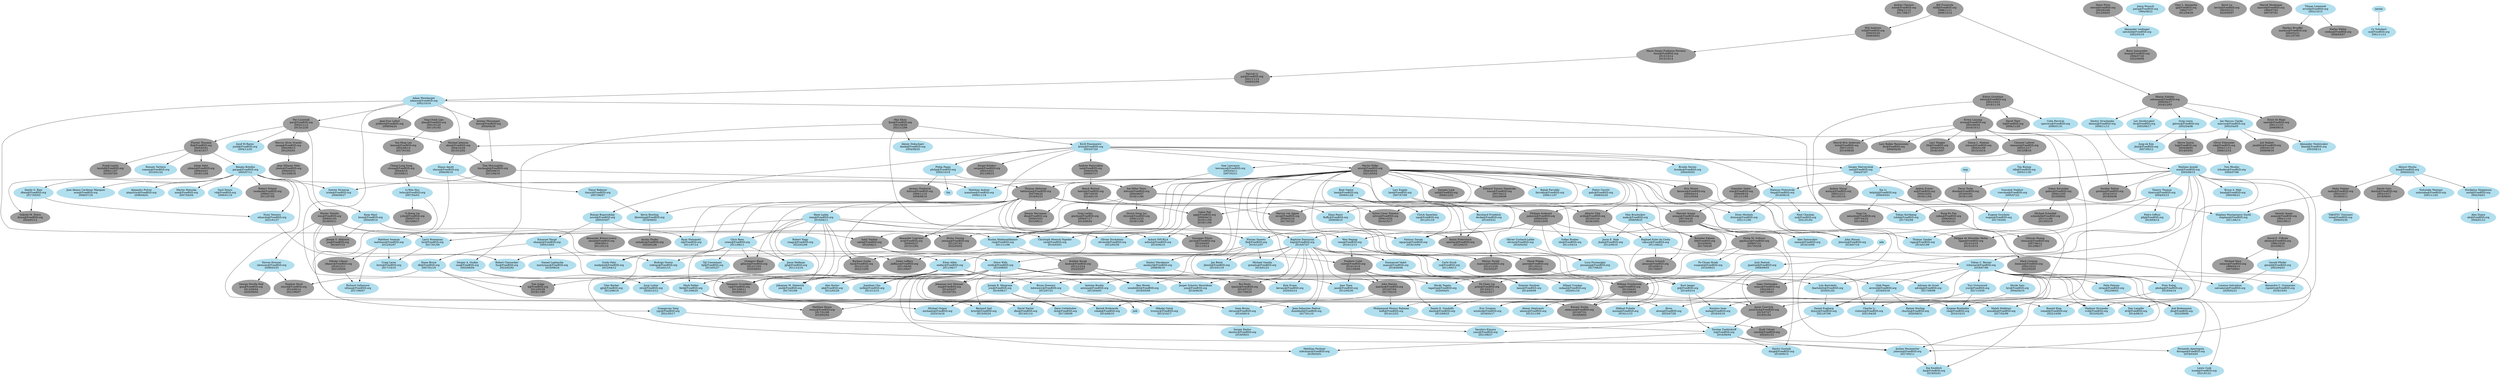 
# This file is meant to list all FreeBSD ports committers and describe the
# mentor-mentee relationships between them.
# The graphical output can be generated from this file with the following
# command:
# $ dot -T png -o file.png committers-ports.dot
#
# The dot binary is part of the graphics/graphviz port.

digraph ports {

# Node definitions follow this example:
#
#   foo [label="Foo Bar\nfoo@FreeBSD.org\n????/??/??"]
#
# ????/??/?? is the date when the commit bit was obtained, usually the one you
# can find in git logs for the access file in the internal/admin branch.
# Use YYYY/MM/DD format.
#
# For returned commit bits, the node definition will follow this example:
#
#   foo [label="Foo Bar\nfoo@FreeBSD.org\n????/??/??\n????/??/??"]
#
# The first date is the same as for an active committer, the second date is
# the date when the commit bit has been returned. Again, check git logs.

node [color=grey62, style=filled, bgcolor=black];

# Alumni go here.. Try to keep things sorted.

ache [label="Andrey Chernov\nache@FreeBSD.org\n1994/11/15\n2017/08/17"]
ahze [label="Michael Johnson\nahze@FreeBSD.org\n2004/10/29\n2013/12/02"]
alexbl [label="Alexander Botero-Lowry\nalexbl@FreeBSD.org\n2006/09/11\n2011/01/14"]
alonso [label="Alonso Schaich\nalonso@FreeBSD.org\n2014/08/14\n2017/08/07"]
anray [label="Andrey Slusar\nanray@FreeBSD.org\n2005/12/11\n2011/01/14"]
araujo [label="Marcelo Araujo\naraujo@FreeBSD.org\n2007/04/26\n2020/11/03"]
asami [label="Satoshi Asami\nasami@FreeBSD.org\n1994/11/18\n2001/09/11"]
ashafer [label="Austin Shafer\nashafer@FreeBSD.org\n2025/01/26"]
avilla [label="Alberto Villa\navilla@FreeBSD.org\n2010/01/24\n2018/10/01"]
avl [label="Alexander Logvinov\navl@FreeBSD.org\n2009/05/27\n2013/12/02"]
az [label="Andrej Zverev\naz@FreeBSD.org\n2005/10/03\n2019/11/04"]
bar [label="Barbara Guida\nbar@FreeBSD.org\n2012/11/25\n2022/12/05"]
beech [label="Beech Rintoul\nbeech@FreeBSD.org\n2007/05/30\n2014/01/10"]
bf [label="Brendan Fabeny\nbf@FreeBSD.org\n2010/06/02\n2017/04/29"]
billf [label="Bill Fumerola\nbillf@FreeBSD.org\n1998/11/11\n2006/12/14"]
brix [label="Henrik Brix Andersen\nbrix@FreeBSD.org\n2007/10/31\n2015/08/26"]
bsam [label="Boris Samorodov\nbsam@FreeBSD.org\n2006/07/20\n2022/06/06"]
chinsan [label="Chinsan Huang\nchinsan@FreeBSD.org\n2007/06/12\n2013/08/17"]
clement [label="Clement Laforet\nclement@FreeBSD.org\n2003/12/17\n2013/08/18"]
clsung [label="Cheng-Lung Sung\nclsung@FreeBSD.org\n2004/8/18\n2015/06/11"]
culot [label="Frederic Culot\nculot@FreeBSD.org\n2010/10/16\n2021/09/06"]
daichi [label="Daichi Goto\ndaichi@FreeBSD.org\n2002/10/17\n2018/06/01"]
dhn [label="Dennis Herrmann\ndhn@FreeBSD.org\n2009/03/03\n2015/06/11"]
dryice [label="Dryice Dong Liu\ndryice@FreeBSD.org\n2006/12/25\n2018/11/06"]
dteske [label="Devin Teske\ndteske@FreeBSD.org\n2018/03/01\n2019/11/05"]
dutra [label="Gabriel M. Dutra\ndutra@FreeBSD.org\n2024/01/12"]
edwin [label="Edwin Groothuis\nedwin@FreeBSD.org\n2002/10/22\n2016/11/16"]
eik [label="Oliver Eikemeier\neik@FreeBSD.org\n2003/11/12\n2006/12/14"]
erwin [label="Erwin Lansing\nerwin@FreeBSD.org\n2003/06/04\n2016/10/12"]
fjoe [label="Max Khon\nfjoe@FreeBSD.org\n2001/08/06\n2021/12/06"]
flz [label="Florent Thoumie\nflz@FreeBSD.org\n2005/03/01\n2014/10/17"]
gabor [label="Gabor Kovesdan\ngabor@FreeBSD.org\n2006/12/05\n2019/09/02"]
gblach [label="Grzegorz Blach\ngblach@FreeBSD.org\n2012/11/03\n2020/08/03"]
gj [label="Gary L. Jennejohn\ngj@FreeBSD.org\n1994/??/??\n2012/04/20"]
glarkin [label="Greg Larkin\nglarkin@FreeBSD.org\n2008/07/17\n2014/06/04"]
gnn [label="George Neville-Neil\ngnn@FreeBSD.org\n2013/09/04\n2020/06/02"]
gordon [label="Gordon Tetlow\ngordon@FreeBSD.org\n2014/10/14\n2019/04/08"]
hq [label="Herve Quiroz\nhq@FreeBSD.org\n2004/08/05\n2014/03/02"]
ijliao [label="Ying-Chieh Liao\nijliao@FreeBSD.org\n2001/01/20\n2011/01/02"]
itetcu [label="Ion-Mihai Tetcu\nitetcu@FreeBSD.org\n2006/06/07\n2018/11/06"]
jacula [label="Giuseppe Pilichi\njacula@FreeBSD.org\n2010/04/05\n2011/10/14"]
jadawin [label="Philippe Audeoud\njadawin@FreeBSD.org\n2008/03/02\n2020/10/05"]
jlaffaye [label="Julien Laffaye\njlaffaye@FreeBSD.org\n2011/06/06\n2021/06/07"]
jmallett [label="Juli Mallett\njmallett@FreeBSD.org\n2003/01/16\n2006/08/10"]
jmelo [label="Jean Milanez Melo\njmelo@FreeBSD.org\n2006/03/31\n2013/08/18"]
johans [label="Johan Selst\njohans@FreeBSD.org\n2006/04/01\n2019/11/04"]
jsa [label="Joseph S. Atkinson\njsa@FreeBSD.org\n2010/07/15"]
junovitch [label="Jason Unovitch\njunovitch@FreeBSD.org\n2015/07/27\n2018/01/04"]
jylefort [label="Jean-Yves Lefort\njylefort@FreeBSD.org\n2008/04/24"]
kevlo [label="Kevin Lo\nkevlo@FreeBSD.org\n2003/02/21\n2020/09/07"]
kmoore [label="Kris Moore\nkmoore@FreeBSD.org\n2009/04/14\n2021/05/04"]
koitsu [label="Jeremy Chadwick\nkoitsu@FreeBSD.org\n2006/11/10\n2008/08/18"]
koobs [label="Kubilay Kocak\nkoobs@FreeBSD.org\n2012/12/24\n2022/03/07"]
laszlof [label="Frank Laszlo\nlaszlof@FreeBSD.org\n2006/11/07\n2010/07/05"]
lbr [label="Lars Balker Rasmussen\nlbr@FreeBSD.org\n2006/04/30"]
leeym [label="Yen-Ming Lee\nleeym@FreeBSD.org\n2002/08/14\n2017/01/02"]
lifanov [label="Nikolai Lifanov\nlifanov@FreeBSD.org\n2016/12/11\n2021/05/04"]
linimon [label="Mark Linimon\nlinimon@FreeBSD.org\n2003/10/23\n2022/05/05"]
lioux [label="Mario Sergio Fujikawa Ferriera\nlioux@FreeBSD.org\n2015/10/14\n2015/10/14"]
lippe [label="Felippe de Meirelles Motta\nlippe@FreeBSD.org\n2015/14/10\n2015/10/14"]
lth [label="Lars Thegler\nlth@FreeBSD.org\n2004/05/04\n2018/10/07"]
lx [label="David Thiel\nlx@FreeBSD.org\n2006/11/29"]
maho [label="Maho Nakata\nmaho@FreeBSD.org\n2002/10/17\n2018/03/11"]
marcel [label="Marcel Moolenaar\nmarcel@FreeBSD.org\n1999/07/03\n2007/07/01"]
marino [label="John Marino\nmarino@FreeBSD.org\n2013/07/04\n2017/02/10"]
marius [label="Marius Strobl\nmarius@FreeBSD.org\n2012/12/29\n2023/02/07"]
markus [label="Markus Brueffer\nmarkus@FreeBSD.org\n2004/02/21\n2011/07/05"]
mezz [label="Jeremy Messenger\nmezz@FreeBSD.org\n2004/04/30"]
mharo [label="Michael Haro\nmharo@FreeBSD.org\n1999/04/13\n2007/09/01"]
miwi [label="Martin Wilke\nmiwi@FreeBSD.org\n2006/06/04\n2021/05/04"]
mnag [label="Marcus Alves Grando\nmnag@FreeBSD.org\n2005/09/15\n2012/02/01"]
mva [label="Marcus von Appen\nmva@FreeBSD.org\n2009/02/16\n2017/01/22"]
nemoliu [label="Tong Liu\nnemoliu@FreeBSD.org\n2007/04/25\n2011/09/15"]
nemysis [label="Rusmir Dusko\nnemysis@FreeBSD.org\n2013/07/31\n2018/09/03"]
nox [label="Juergen Lock\nnox@FreeBSD.org\n2006/12/22"]
obrien [label="David E. O'Brien\nobrien@FreeBSD.org\n1996/10/29\n2015/06/11"]
pat [label="Patrick Li\npat@FreeBSD.org\n2001/11/14\n2008/02/08"]
pav [label="Pav Lucistnik\npav@FreeBSD.org\n2003/11/12\n2013/12/20"]
pawel [label="Pawel Pekala\npawel@FreeBSD.org\n2011/03/11\n2018/02/24"]
pclin [label="Po-Chien Lin\npclin@FreeBSD.org\n2013/02/11\n2014/10/17"]
pgj [label="Gabor Pali\npgj@FreeBSD.org\n2009/04/12\n2018/11/06\n2018/11/06"]
pgollucci [label="Philip M. Gollucci\npgollucci@FreeBSD.org\n2008/07/21\n2017/03/29"]
rafan [label="Rong-En Fan\nrafan@FreeBSD.org\n2006/06/23\n2015/01/21"]
rezny [label="Matthew Rezny\nrezny@FreeBSD.org\n2017/01/09\n2019/02/04"]
rnoland [label="Robert Noland\nrnoland@FreeBSD.org\n2008/07/21\n2011/07/05"]
rpaulo [label="Rui Paulo\nrpaulo@FreeBSD.org\n2014/07/15\n2017/08/20"]
sahil [label="Sahil Tandon\nsahil@FreeBSD.org\n2010/04/11"]
sat [label="Andrew Pantyukhin\nsat@FreeBSD.org\n2006/05/06\n2009/07/17"]
scheidell [label="Michael Scheidell\nscheidell@FreeBSD.org\n2011/11/06\n2013/03/19"]
seanc [label="Sean Chittenden\nseanc@FreeBSD.org\n2002/08/15\n2007/09/01"]
sergei [label="Sergei Kolobov\nsergei@FreeBSD.org\n2003/10/21\n2011/09/15"]
shurd [label="Stephen Hurd\nshurd@FreeBSD.org\n2014/06/14\n2021/06/07"]
simon [label="Simon L. Nielsen\nsimon@FreeBSD.org\n2005/01/08\n2015/10/14"]
sobomax [label="Maxim Sobolev\nsobomax@FreeBSD.org\n2000/05/17\n2018/12/03"]
sperber [label="Armin Pirkovitsch\nsperber@FreeBSD.org\n2012/04/15"]
stas [label="Stanislav Sedov\nstas@FreeBSD.org\n2006/09/18\n2011/11/05"]
stefan [label="Stefan Walter\nstefan@FreeBSD.org\n2006/05/07"]
steve [label="Steve Price\nsteve@FreeBSD.org\n2003/02/06\n2012/04/03"]
sylvio [label="Sylvio Cesar Teixeira\nsylvio@FreeBSD.org\n2009/10/29\n2014/10/17"]
tabthorpe [label="Thomas Abthorpe\ntabthorpe@FreeBSD.org\n2007/08/20\n2018/02/23"]
tj [label="Tom Judge\ntj@FreeBSD.org\n2012/05/28\n2018/11/06"]
tmclaugh [label="Tom McLaughlin\ntmclaugh@FreeBSD.org\n2005/09/15\n2011/04/16"]
trasz [label="Edward Tomasz Napierala\ntrasz@FreeBSD.org\n2007/04/12\n2022/06/06"]
uzsolt [label="Zsolt Udvari\nuzsolt@FreeBSD.org\n2024/01/12"]
vg [label="Veniamin Gvozdikov\nvg@FreeBSD.org\n2013/06/11\n2018/02/23"]
wg [label="William Grzybowski\nwg@FreeBSD.org\n2013/04/01\n2022/06/06"]
will [label="Will Andrews\nwill@FreeBSD.org\n2000/03/20\n2006/09/01"]
wxs [label="Wesley Shields\nwxs@FreeBSD.org\n2008/01/03\n2018/03/11"]
xmj [label="Johannes Jost Meixner\nxmj@FreeBSD.org\n2014/04/07\n2015/07/01"]
yzlin [label="Yi-Jheng Lin\nyzlin@FreeBSD.org\n2009/07/19\n2013/08/17"]
zeising [label="Niclas Zeising\nzeising@FreeBSD.org\n2012/07/03\n2022/05/02"]
znerd [label="Ernst de Haan\nznerd@FreeBSD.org\n2001/11/15\n2006/09/14"]

node [color=lightblue2, style=filled, bgcolor=black];

# Current ports committers go here. Try to keep things sorted.

"0mp" [label="Mateusz Piotrowski\n0mp@FreeBSD.org\n2018/06/16"]
acm [label="Jose Alonso Cardenas Marquez\nacm@FreeBSD.org\n2006/07/18"]
adamw [label="Adam Weinberger\nadamw@FreeBSD.org\n2002/10/16"]
adridg [label="Adriaan de Groot\nadridg@FreeBSD.org\n2017/09/08"]
ak [label="Alex Kozlov\nak@FreeBSD.org\n2012/02/29"]
ale [label="Alex Dupre\nale@FreeBSD.org\n2004/01/12"]
alepulver [label="Alejandro Pulver\nalepulver@FreeBSD.org\n2006/04/01"]
alexey [label="Alexey Degtyarev\nalexey@FreeBSD.org\n2013/11/09"]
alven [label="Älven\nalven@FreeBSD.org\n2025/07/28"]
amdmi3 [label="Dmitry Marakasov\namdmi3@FreeBSD.org\n2008/06/19"]
antoine [label="Antoine Brodin\nantoine@FreeBSD.org\n2013/04/03"]
arrowd [label="Gleb Popov\narrowd@FreeBSD.org\n2018/05/18"]
arved [label="Tilman Linneweh\narved@FreeBSD.org\n2002/10/15"]
ashish [label="Ashish SHUKLA\nashish@FreeBSD.org\n2010/06/10"]
bapt [label="Baptiste Daroussin\nbapt@FreeBSD.org\n2010/07/27"]
bdrewery [label="Bryan Drewery\nbdrewery@FreeBSD.org\n2012/07/31"]
beat [label="Beat Gaetzi\nbeat@FreeBSD.org\n2009/01/28"]
bland [label="Alexander Nedotsukov\nbland@FreeBSD.org\n2003/08/14"]
bmah [label="Bruce A. Mah\nbmah@FreeBSD.org\n2000/08/23"]
bofh [label="Muhammad Moinur Rahman\nbofh@FreeBSD.org\n2014/12/23"]
brnrd [label="Bernard Spil\nbrnrd@FreeBSD.org\n2015/05/24"]
brooks [label="Brooks Davies\nbrooks@FreeBSD.org\n2004/05/03"]
cmt [label="Christoph Moench-Tegeder\ncmt@FreeBSD.org\n2016/03/01"]
cperciva [label="Colin Percival\ncperciva@FreeBSD.org\n2006/01/31"]
crees [label="Chris Rees\ncrees@FreeBSD.org\n2011/06/11"]
cs [label="Carlo Strub\ncs@FreeBSD.org\n2011/09/13"]
cy [label="Cy Schubert\ncy@FreeBSD.org\n2001/11/13"]
danfe [label="Alexey Dokuchaev\ndanfe@FreeBSD.org\n2004/08/20"]
danilo [label="Danilo E. Gondolfo\ndanilo@FreeBSD.org\n2013/09/23"]
db [label="Diane Bruce\ndb@FreeBSD.org\n2007/01/18"]
dbaio [label="Danilo G. Baio\ndbaio@FreeBSD.org\n2017/05/03"]
dbn [label="David Naylor\ndbn@FreeBSD.org\n2013/01/14"]
dch [label="Dave Cottlehuber\ndch@FreeBSD.org\n2017/09/09"]
decke [label="Bernhard Froehlich\ndecke@FreeBSD.org\n2010/03/21"]
delphij [label="Xin Li\ndelphij@FreeBSD.org\n2006/05/01"]
demon [label="Dmitry Sivachenko\ndemon@FreeBSD.org\n2000/11/13"]
diizzy [label="Daniel Engberg\ndiizzy@FreeBSD.org\n2021/07/06"]
dmgk [label="Dmitri Goutnik\ndmgk@FreeBSD.org\n2019/09/15"]
driesm [label="Dries Michiels\ndriesm@FreeBSD.org\n2021/11/06"]
dumbbell [label="Jean-Sebastien Pedron\ndumbbell@FreeBSD.org\n2017/01/10"]
dvl [label="Dan Langille\ndvl@FreeBSD.org\n2014/08/10"]
eadler [label="Eitan Adler\neadler@FreeBSD.org\n2011/08/17"]
eduardo [label="Nuno Teixeira\neduardo@FreeBSD.org\n2021/01/27"]
egypcio [label="Vin&iacute;cius Zavam\negypcio@FreeBSD.org\n2018/10/04"]
ehaupt [label="Emanuel Haupt\nehaupt@FreeBSD.org\n2005/10/03"]
ericbsd [label="Eric Turgeon\nericbsd@FreeBSD.org\n2018/03/17"]
eugen [label="Eugene Grosbein\neugen@FreeBSD.org\n2017/03/04"]
farrokhi [label="Babak Farrokhi\nfarrokhi@FreeBSD.org\n2006/11/07"]
feld [label="Mark Felder\nfeld@FreeBSD.org\n2013/06/25"]
fernape [label="Fernando Apesteguia\nfernape@FreeBSD.org\n2018/03/03"]
flo [label="Florian Smeets\nflo@FreeBSD.org\n2010/12/07"]
fluffy [label="Dima Panov\nfluffy@FreeBSD.org\n2009/08/10"]
fuz [label="Robert Clausecker\nfuz@FreeBSD.org\n2023/02/02"]
gahr [label="Pietro Cerutti\ngahr@FreeBSD.org\n2008/02/20"]
garga [label="Renato Botelho\ngarga@FreeBSD.org\n2005/07/11"]
gerald [label="Gerald Pfeifer\ngerald@FreeBSD.org\n2002/04/03"]
gjb [label="Glen Barber\ngjb@FreeBSD.org\n2012/06/19"]
glewis [label="Greg Lewis\nglewis@FreeBSD.org\n2002/04/08"]
grembo [label="Michael Gmelin\ngrembo@FreeBSD.org\n2014/01/21"]
hrs [label="Hiroki Sato\nhrs@FreeBSD.org\n2004/04/10"]
jase [label="Jase Thew\njase@FreeBSD.org\n2012/05/30"]
jbeich [label="Jan Beich\njbeich@FreeBSD.org\n2015/01/19"]
jbo [label="Joel Bodenmann\njbo@FreeBSD.org\n2023/09/06"]
jgh [label="Jason Helfman\njgh@FreeBSD.org\n2011/12/16"]
jhale [label="Jason E. Hale\njhale@FreeBSD.org\n2012/09/10"]
jhixson [label="John Hixson\njhixson@FreeBSD.org\n2018/07/16"]
jkim [label="Jung-uk Kim\njkim@FreeBSD.org\n2007/09/12"]
jmd [label="Johannes M. Dieterich\njmd@FreeBSD.org\n2017/01/09"]
joerg [label="Joerg Wunsch\njoerg@FreeBSD.org\n1994/08/22"]
joneum [label="Jochen Neumeister\njoneum@FreeBSD.org\n2017/05/11"]
josef [label="Josef El-Rayes\njosef@FreeBSD.org\n2004/12/20"]
jpaetzel [label="Josh Paetzel\njpaetzel@FreeBSD.org\n2008/09/05"]
jrm [label="Joseph R. Mingrone\njrm@FreeBSD.org\n2016/09/17"]
jsm [label="Jesper Schmitz Mouridsen\njsm@FreeBSD.org\n2018/06/30"]
kai [label="Kai Knoblich\nkai@FreeBSD.org\n2019/02/01"]
kami [label="Dominic Fandrey\nkami@FreeBSD.org\n2014/09/09"]
kbowling [label="Kevin Bowling\nkbowling@FreeBSD.org\n2018/09/02"]
kevans [label="Kyle Evans\nkevans@FreeBSD.org\n2020/02/14"]
knu [label="Akinori Musha\nknu@FreeBSD.org\n2000/03/22"]
krion [label="Kirill Ponomarew\nkrion@FreeBSD.org\n2003/07/20"]
kwm [label="Koop Mast\nkwm@FreeBSD.org\n2004/09/14"]
lawrance [label="Sam Lawrance\nlawrance@FreeBSD.org\n2005/04/11\n2007/02/21"]
lbartoletti [label="Loïc Bartoletti\nlbartoletti@FreeBSD.org\n2020/01/02"]
lcook [label="Lewis Cook\nlcook@FreeBSD.org\n2021/01/21"]
ler [label="Larry Rosenman\nler@FreeBSD.org\n2017/01/09"]
leres [label="Craig Leres\nleres@FreeBSD.org\n2017/10/10"]
lev [label="Lev Serebryakov\nlev@FreeBSD.org\n2003/06/17"]
lme [label="Lars Engels\nlme@FreeBSD.org\n2007/07/09"]
lwhsu [label="Li-Wen Hsu\nlwhsu@FreeBSD.org\n2007/04/03"]
madpilot [label="Guido Falsi\nmadpilot@FreeBSD.org\n2012/04/12"]
makc [label="Max Brazhnikov\nmakc@FreeBSD.org\n2008/08/25"]
mandree [label="Matthias Andree\nmandree@FreeBSD.org\n2009/11/18"]
manu [label="Emmanuel Vadot\nmanu@FreeBSD.org\n2018/09/06"]
marcus [label="Joe Marcus Clarke\nmarcus@FreeBSD.org\n2002/04/05"]
martymac [label="Ganael Laplanche\nmartymac@FreeBSD.org\n2010/09/24"]
mat [label="Mathieu Arnold\nmat@FreeBSD.org\n2003/08/15"]
matthew [label="Matthew Seaman\nmatthew@FreeBSD.org\n2012/02/07"]
meta [label="Koichiro Iwao\nmeta@FreeBSD.org\n2018/03/19"]
mfechner [label="Matthias Fechner\nmfechner@FreeBSD.org\n2018/03/01"]
michaelo [label="Michael Osipov\nmichaelo@FreeBSD.org\n2023/10/16"]
mikael [label="Mikael Urankar\nmikael@FreeBSD.org\n2020/01/16"]
milki [label="Jonathan Chu\nmilki@FreeBSD.org\n2013/12/15"]
misha [label="Mikhail Pchelin\nmisha@FreeBSD.org\n2016/11/15"]
mm [label="Martin Matuska\nmm@FreeBSD.org\n2007/04/04"]
mmokhi [label="Mahdi Mokhtari\nmmokhi@FreeBSD.org\n2017/02/09"]
nc [label="Neel Chauhan\nnc@FreeBSD.org\n2021/01/02"]
netchild [label="Alexander Leidinger\nnetchild@FreeBSD.org\n2002/03/19"]
nobutaka [label="Nobutaka Mantani\nnobutaka@FreeBSD.org\n2001/11/02"]
nork [label="Norikatsu Shigemura\nnork@FreeBSD.org\n2002/04/01"]
novel [label="Roman Bogorodskiy\nnovel@FreeBSD.org\n2005/03/07"]
olivier [label="Olivier Cochard-Labbe\nolivier@FreeBSD.org\n2016/02/02"]
olivierd [label="Olivier Duchateau\nolivierd@FreeBSD.org\n2012/05/29"]
osa [label="Sergey A. Osokin\nosa@FreeBSD.org\n2003/06/04"]
otis [label="Juraj Lutter\notis@FreeBSD.org\n2020/12/12"]
pfg [label="Pedro Giffuni\npfg@FreeBSD.org\n2019/04/14"]
philip [label="Philip Paeps\nphilip@FreeBSD.org\n2005/10/19"]
pi [label="Kurt Jaeger\npi@FreeBSD.org\n2014/03/14"]
pizzamig [label="Luca Pizzamiglio\npizzamig@FreeBSD.org\n2017/08/25"]
pkubaj [label="Piotr Kubaj\npkubaj@FreeBSD.org\n2019/04/14"]
rakuco [label="Raphael Kubo da Costa\nrakuco@FreeBSD.org\n2011/08/22"]
rea [label="Eygene Ryabinkin\nrea@FreeBSD.org\n2010/10/15"]
rene [label="Rene Ladan\nrene@FreeBSD.org\n2010/04/11"]
rhurlin [label="Rainer Hurling\nrhurlin@FreeBSD.org\n2020/08/31"]
riggs [label="Thomas Zander\nriggs@FreeBSD.org\n2014/01/09"]
rigoletto [label="Alexandre C. Guimaraes\nrigoletto@FreeBSD.org\n2018/10/01"]
rm [label="Ruslan Makhmatkhanov\nrm@FreeBSD.org\n2011/11/06"]
rnagy [label="Robert Nagy\nrnagy@FreeBSD.org\n2023/02/08"]
robak [label="Bartek Rutkowski\nrobak@FreeBSD.org\n2014/06/10"]
rodrigo [label="Rodrigo Osorio\nrodrigo@FreeBSD.org\n2014/01/15"]
romain [label="Romain Tartiere\nromain@FreeBSD.org\n2010/01/24"]
ronald [label="Ronald Klop\nronald@FreeBSD.org\n2022/10/06"]
salvadore [label="Lorenzo Salvadore\nsalvadore@FreeBSD.org\n2020/02/21"]
samm [label="Alex Samorukov\nsamm@FreeBSD.org\n2019/10/09"]
sbruno [label="Sean Bruno\nsbruno@FreeBSD.org\n2014/09/14"]
sbz [label="Sofian Brabez\nsbz@FreeBSD.org\n2011/03/14"]
sem [label="Sergey Matveychuk\nsem@FreeBSD.org\n2004/07/07"]
shaun [label="Shaun Amott\nshaun@FreeBSD.org\n2006/06/19"]
skozlov [label="Sergey Kozlov\nskozlov@FreeBSD.org\n2018/09/21"]
skreuzer [label="Steven Kreuzer\nskreuzer@FreeBSD.org\n2009/03/25"]
stephen [label="Stephen Montgomery-Smith\nstephen@FreeBSD.org\n2011/06/13"]
sunpoet [label="Po-Chuan Hsieh\nsunpoet@FreeBSD.org\n2010/09/21"]
swills [label="Steve Wills\nswills@FreeBSD.org\n2010/09/03"]
tagattie [label="Hiroki Tagato\ntagattie@FreeBSD.org\n2020/04/01"]
tcberner [label="Tobias C. Berner\ntcberner@FreeBSD.org\n2016/07/06"]
tdb [label="Tim Bishop\ntdb@FreeBSD.org\n2005/11/30"]
thierry [label="Thierry Thomas\nthierry@FreeBSD.org\n2004/03/15"]
tijl [label="Tijl Coosemans\ntijl@FreeBSD.org\n2013/03/27"]
timur [label="Timur Bakeyev\ntimur@FreeBSD.org\n2007/06/07"]
tobik [label="Tobias Kortkamp\ntobik@FreeBSD.org\n2017/02/08"]
tota [label="TAKATSU Tomonari\ntota@FreeBSD.org\n2009/03/30"]
trhodes [label="Tom Rhodes\ntrhodes@FreeBSD.org\n2004/07/06"]
trociny [label="Mikolaj Golub\ntrociny@FreeBSD.org\n2013/10/17"]
tz [label="Torsten Zuehlsdorff\ntz@FreeBSD.org\n2016/06/04"]
ultima [label="Richard Gallamore\nultima@FreeBSD.org\n2017/06/07"]
uqs [label="Ulrich Spoerlein\nuqs@FreeBSD.org\n2012/01/19"]
vd [label="Vasil Dimov\nvd@FreeBSD.org\n2006/01/19"]
vvd [label="Vladimir Druzenko\nvvd@FreeBSD.org\n2023/02/02"]
vishwin [label="Charlie Li\nvishwin@FreeBSD.org\n2021/04/29"]
vsevolod [label="Vsevolod Stakhov\nvsevolod@FreeBSD.org\n2005/07/22"]
wen [label="Wen Heping\nwen@FreeBSD.org\n2010/12/13"]
woodsb02 [label="Ben Woods\nwoodsb02@FreeBSD.org\n2016/05/09"]
xride [label="Soeren Straarup\nxride@FreeBSD.org\n2006/09/27"]
yasu [label="Yasuhiro Kimura\nyasu@FreeBSD.org\n2021/08/27"]
ygy [label="Guangyuan Yang\nygy@FreeBSD.org\n2021/05/17"]
yuri [label="Yuri Victorovich\nyuri@FreeBSD.org\n2017/10/30"]
zi [label="Ryan Steinmetz\nzi@FreeBSD.org\n2011/07/14"]
zirias [label="Felix Palmen\nzirias@FreeBSD.org\n2022/08/02"]

# Here are the mentor/mentee relationships.
# Group together all the mentees for a particular mentor.
# Keep the list sorted by mentor login.

"0mp" -> driesm
"0mp" -> nc

adamw -> ahze
adamw -> jylefort
adamw -> ler
adamw -> mezz
adamw -> pav
adamw -> vvd
adamw -> woodsb02

ade -> jpaetzel

ahze -> shaun
ahze -> tmclaugh

amdmi3 -> jrm
amdmi3 -> arrowd

antoine -> dumbbell

araujo -> dmgk
araujo -> egypcio
araujo -> jhixson
araujo -> lippe
araujo -> pclin
araujo -> pgollucci
araujo -> samm

arrowd -> diizzy
arrowd -> rhurlin
arrowd -> vishwin
arrowd -> vvd

arved -> markus
arved -> stefan

asami -> obrien

avilla -> jhale
avilla -> rakuco

az -> eugen

bdrewery -> dbn
bdrewery -> sbruno
bdrewery -> trociny

bapt -> bdrewery
bapt -> bofh
bapt -> dumbbell
bapt -> eadler
bapt -> ericbsd
bapt -> grembo
bapt -> jbeich
bapt -> jlaffaye
bapt -> kevans
bapt -> manu
bapt -> marius
bapt -> marino
bapt -> rodrigo
bapt -> rpaulo
bapt -> sbruno

beat -> decke
beat -> egypcio
beat -> marius
beat -> sperber
beat -> uqs

beech -> glarkin
beech -> mva

billf -> sobomax
billf -> will

bofh -> uzsolt

brooks -> kmoore

clement -> tdb
clement -> lawrance

clsung -> lwhsu
clsung -> tabthorpe

crees -> feld
crees -> gjb
crees -> jgh
crees -> madpilot
crees -> gblach
crees -> tijl

cs -> kami

culot -> danilo
culot -> jase
culot -> marino
culot -> pi
culot -> wg

db -> alven
db -> tj
db -> shurd

dbaio -> dutra
dbaio -> eduardo

decke -> sperber

delphij -> junovitch
delphij -> nemoliu
delphij -> rafan

demon -> mat

diizzy -> uzsolt

eadler -> ak
eadler -> antoine
eadler -> dbn
eadler -> bdrewery
eadler -> gjb
eadler -> milki
eadler -> tj
eadler -> vg

eduardo -> fuz

edwin -> cperciva
edwin -> erwin
edwin -> linimon
edwin -> lx

ehaupt -> db
ehaupt -> martymac
ehaupt -> tagattie

eik -> sem
eik -> trhodes

erwin -> brix
erwin -> clement
erwin -> gabor
erwin -> gordon
erwin -> lbr
erwin -> lth
erwin -> rea
erwin -> simon

feld -> brnrd
feld -> junovitch
feld -> mmokhi
feld -> rezny

fernape -> lcook

fjoe -> danfe
fjoe -> flo
fjoe -> krion
fjoe -> osa

flo -> bar
flo -> fuz
flo -> jase
flo -> jbeich
flo -> grembo

fluffy -> vishwin

flz -> garga
flz -> johans
flz -> laszlof
flz -> romain

jpaetzel -> misha
jpaetzel -> wg

gabor -> lippe
gabor -> pgj
gabor -> stephen
gabor -> scheidell

garga -> acm
garga -> alepulver
garga -> dbaio
garga -> dutra
garga -> eduardo
garga -> mandree
garga -> mm
garga -> rea
garga -> rnoland
garga -> vd
garga -> wxs
garga -> xride

gerald -> salvadore

glarkin -> avl
glarkin -> cs
glarkin -> rm

glewis -> hq
glewis -> jkim

hrs -> meta

ijliao -> leeym

imp -> dteske

itetcu -> ak
itetcu -> araujo
itetcu -> dryice
itetcu -> sahil
itetcu -> sylvio

jadawin -> bapt
jadawin -> flo
jadawin -> olivier
jadawin -> pi
jadawin -> riggs
jadawin -> sbz
jadawin -> wen

joerg -> netchild

joneum -> kai

jrm -> dch
jrm -> jwb
jrm -> michaelo

junovitch -> tz

kbowling -> ashafer

kmoore -> jhixson

knu -> daichi
knu -> maho
knu -> nobutaka
knu -> nork

koobs -> brnrd
koobs -> kami
koobs -> kevans
koobs -> woodsb02
koobs -> xmj

krion -> "0mp"
krion -> brooks
krion -> kbowling
krion -> miwi
krion -> novel
krion -> philip
krion -> samm
krion -> sat
krion -> sem
krion -> sergei

kwm -> jsa
kwm -> rodrigo
kwm -> zeising

lawrance -> itetcu

lbartoletti -> diizzy

leeym -> clsung

ler -> leres

lifanov -> ultima

linimon -> hrs
linimon -> pkubaj

lioux -> pat

lme -> pizzamig
lme -> tobik

lwhsu -> ygy
lwhsu -> yzlin

maho -> stephen
maho -> tota

manu -> mikael

marcus -> ahze
marcus -> bland
marcus -> eik
marcus -> jmallett

marino -> bofh
marino -> robak

makc -> alonso
makc -> bf
makc -> jhale
makc -> rakuco

mat -> "0mp"
mat -> bmah
mat -> dteske
mat -> dvl
mat -> gordon
mat -> mmokhi
mat -> seanc
mat -> tcberner
mat -> thierry
mat -> tobik
mat -> woodsb02
mat -> rigoletto
mat -> pkubaj

matthew -> leres
matthew -> lifanov
matthew -> ultima

meta -> yasu

mezz -> tmclaugh

miwi -> amdmi3
miwi -> antoine
miwi -> avilla
miwi -> beat
miwi -> bf
miwi -> cmt
miwi -> decke
miwi -> dhn
miwi -> farrokhi
miwi -> fluffy
miwi -> gahr
miwi -> jhixson
miwi -> joneum
miwi -> jsm
miwi -> kai
miwi -> kmoore
miwi -> lme
miwi -> makc
miwi -> mandree
miwi -> mva
miwi -> nemysis
miwi -> nox
miwi -> olivierd
miwi -> pawel
miwi -> rm
miwi -> sbz
miwi -> sperber
miwi -> sylvio
miwi -> tabthorpe
miwi -> trasz
miwi -> wen
miwi -> zeising

mnag -> jmelo

nectar -> cy

netchild -> bsam

nork -> ale

novel -> alexbl
novel -> ehaupt
novel -> rm

obrien -> mharo
obrien -> gerald

olivier -> pizzamig

osa -> otis
osa -> vg

otis -> michaelo

pat -> adamw

pav -> ahze
pav -> flz
pav -> josef
pav -> kwm
pav -> mnag

pawel -> nemysis

pgj -> ashish
pgj -> jacula

pgollucci -> junovitch
pgollucci -> sunpoet
pgollucci -> swills

philip -> driesm
philip -> fox
philip -> koitsu

pi -> meta
pi -> tz

pizzamig -> tagattie

pkubaj -> ronald

rafan -> chinsan

rakuco -> adridg
rakuco -> alonso
rakuco -> tcberner

rene -> bar
rene -> cmt
rene -> crees
rene -> egypcio
rene -> jgh
rene -> jmd
rene -> joneum
rene -> ler
rene -> olivierd
rene -> ronald
rene -> rnagy

rm -> koobs
rm -> vg

sahil -> culot
sahil -> eadler

sat -> beech

sbruno -> skozlov

sem -> az
sem -> anray
sem -> delphij
sem -> stas

shaun -> timur
shaun -> matthew

skreuzer -> gnn
skreuzer -> shurd

sobomax -> demon
sobomax -> glewis
sobomax -> lev
sobomax -> marcus
sobomax -> znerd

stas -> araujo

steve -> netchild

swills -> dch
swills -> feld
swills -> jmd
swills -> jrm
swills -> jsm
swills -> lbartoletti
swills -> mfechner
swills -> milki
swills -> otis
swills -> pclin
swills -> rezny
swills -> robak
swills -> rpaulo
swills -> seanc
swills -> tz
swills -> xmj

tabthorpe -> ashish
tabthorpe -> avilla
tabthorpe -> avl
tabthorpe -> bapt
tabthorpe -> crees
tabthorpe -> dhn
tabthorpe -> fluffy
tabthorpe -> jacula
tabthorpe -> jadawin
tabthorpe -> jlaffaye
tabthorpe -> madpilot
tabthorpe -> pgj
tabthorpe -> rene
tabthorpe -> zi
tabthorpe -> gblach

tcberner -> adridg
tcberner -> arrowd
tcberner -> diizzy
tcberner -> fernape
tcberner -> jbo
tcberner -> joneum
tcberner -> kai
tcberner -> lbartoletti
tcberner -> lcook
tcberner -> pkubaj
tcberner -> rhurlin
tcberner -> rigoletto
tcberner -> salvadore
tcberner -> vishwin
tcberner -> vvd
tcberner -> yuri
tcberner -> zirias

thierry -> jadawin
thierry -> riggs
thierry -> pfg

timur -> kbowling

tmclaugh -> itetcu
tmclaugh -> xride

tz -> dmgk
tz -> joneum
tz -> fernape
tz -> mfechner

vsevolod -> eugen

wen -> cs
wen -> culot
wen -> pawel

wg -> alexey
wg -> danilo
wg -> dvl
wg -> ericbsd
wg -> misha
wg -> nemysis

will -> lioux

wxs -> jsa
wxs -> nemysis
wxs -> sahil
wxs -> skreuzer
wxs -> swills
wxs -> zi

ygy -> yasu

yuri -> alven
yuri -> rea

zirias -> jbo

}
